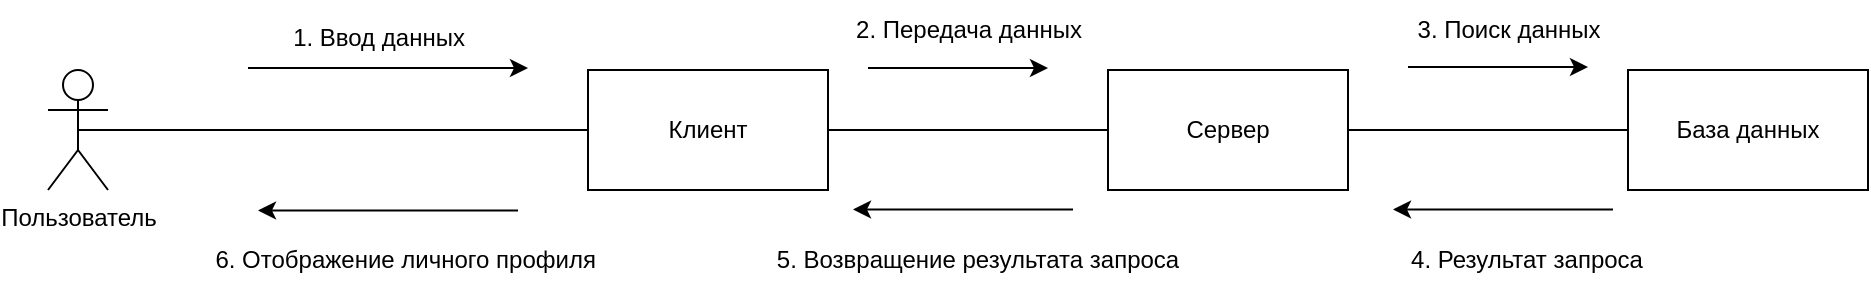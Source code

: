 <mxfile version="20.8.16" type="device"><diagram name="Страница 1" id="eoaHATbRpICppHSC8LkB"><mxGraphModel dx="1020" dy="542" grid="1" gridSize="10" guides="1" tooltips="1" connect="1" arrows="1" fold="1" page="1" pageScale="1" pageWidth="827" pageHeight="1169" math="0" shadow="0"><root><mxCell id="0"/><mxCell id="1" parent="0"/><mxCell id="q4X9f6xYOhxwPn7MP5ga-1" value="Пользователь" style="shape=umlActor;verticalLabelPosition=bottom;verticalAlign=top;html=1;outlineConnect=0;" vertex="1" parent="1"><mxGeometry x="40" y="110" width="30" height="60" as="geometry"/></mxCell><mxCell id="q4X9f6xYOhxwPn7MP5ga-2" value="" style="edgeStyle=orthogonalEdgeStyle;rounded=0;orthogonalLoop=1;jettySize=auto;html=1;endArrow=none;endFill=0;" edge="1" parent="1" source="q4X9f6xYOhxwPn7MP5ga-3" target="q4X9f6xYOhxwPn7MP5ga-10"><mxGeometry relative="1" as="geometry"><Array as="points"><mxPoint x="480" y="140"/><mxPoint x="480" y="140"/></Array></mxGeometry></mxCell><mxCell id="q4X9f6xYOhxwPn7MP5ga-3" value="Клиент" style="rounded=0;whiteSpace=wrap;html=1;" vertex="1" parent="1"><mxGeometry x="310" y="110" width="120" height="60" as="geometry"/></mxCell><mxCell id="q4X9f6xYOhxwPn7MP5ga-4" value="" style="endArrow=none;html=1;rounded=0;exitX=0.5;exitY=0.5;exitDx=0;exitDy=0;exitPerimeter=0;entryX=0;entryY=0.5;entryDx=0;entryDy=0;" edge="1" parent="1" source="q4X9f6xYOhxwPn7MP5ga-1" target="q4X9f6xYOhxwPn7MP5ga-3"><mxGeometry width="50" height="50" relative="1" as="geometry"><mxPoint x="320" y="120" as="sourcePoint"/><mxPoint x="370" y="70" as="targetPoint"/></mxGeometry></mxCell><mxCell id="q4X9f6xYOhxwPn7MP5ga-5" value="" style="endArrow=classic;html=1;rounded=0;" edge="1" parent="1"><mxGeometry width="50" height="50" relative="1" as="geometry"><mxPoint x="140" y="109" as="sourcePoint"/><mxPoint x="280" y="109" as="targetPoint"/></mxGeometry></mxCell><mxCell id="q4X9f6xYOhxwPn7MP5ga-6" value="1. Ввод данных" style="text;html=1;align=center;verticalAlign=middle;resizable=0;points=[];autosize=1;strokeColor=none;fillColor=none;" vertex="1" parent="1"><mxGeometry x="150" y="79" width="110" height="30" as="geometry"/></mxCell><mxCell id="q4X9f6xYOhxwPn7MP5ga-7" value="" style="endArrow=classic;html=1;rounded=0;" edge="1" parent="1"><mxGeometry width="50" height="50" relative="1" as="geometry"><mxPoint x="275" y="180.25" as="sourcePoint"/><mxPoint x="145" y="180.25" as="targetPoint"/></mxGeometry></mxCell><mxCell id="q4X9f6xYOhxwPn7MP5ga-8" value="6. Отображение личного профиля&amp;nbsp;" style="text;html=1;align=center;verticalAlign=middle;resizable=0;points=[];autosize=1;strokeColor=none;fillColor=none;" vertex="1" parent="1"><mxGeometry x="110" y="190.25" width="220" height="30" as="geometry"/></mxCell><mxCell id="q4X9f6xYOhxwPn7MP5ga-9" value="" style="edgeStyle=orthogonalEdgeStyle;rounded=0;orthogonalLoop=1;jettySize=auto;html=1;endArrow=none;endFill=0;" edge="1" parent="1" source="q4X9f6xYOhxwPn7MP5ga-10" target="q4X9f6xYOhxwPn7MP5ga-11"><mxGeometry relative="1" as="geometry"/></mxCell><mxCell id="q4X9f6xYOhxwPn7MP5ga-10" value="Сервер" style="whiteSpace=wrap;html=1;rounded=0;" vertex="1" parent="1"><mxGeometry x="570" y="110" width="120" height="60" as="geometry"/></mxCell><mxCell id="q4X9f6xYOhxwPn7MP5ga-11" value="База данных" style="whiteSpace=wrap;html=1;rounded=0;" vertex="1" parent="1"><mxGeometry x="830" y="110" width="120" height="60" as="geometry"/></mxCell><mxCell id="q4X9f6xYOhxwPn7MP5ga-12" value="" style="endArrow=classic;html=1;rounded=0;" edge="1" parent="1"><mxGeometry width="50" height="50" relative="1" as="geometry"><mxPoint x="450" y="109" as="sourcePoint"/><mxPoint x="540" y="109" as="targetPoint"/></mxGeometry></mxCell><mxCell id="q4X9f6xYOhxwPn7MP5ga-13" value="2. Передача данных" style="text;html=1;align=center;verticalAlign=middle;resizable=0;points=[];autosize=1;strokeColor=none;fillColor=none;" vertex="1" parent="1"><mxGeometry x="430" y="75" width="140" height="30" as="geometry"/></mxCell><mxCell id="q4X9f6xYOhxwPn7MP5ga-14" value="" style="endArrow=classic;html=1;rounded=0;" edge="1" parent="1"><mxGeometry width="50" height="50" relative="1" as="geometry"><mxPoint x="720" y="108.5" as="sourcePoint"/><mxPoint x="810" y="108.5" as="targetPoint"/></mxGeometry></mxCell><mxCell id="q4X9f6xYOhxwPn7MP5ga-15" value="3. Поиск данных" style="text;html=1;align=center;verticalAlign=middle;resizable=0;points=[];autosize=1;strokeColor=none;fillColor=none;" vertex="1" parent="1"><mxGeometry x="715" y="75" width="110" height="30" as="geometry"/></mxCell><mxCell id="q4X9f6xYOhxwPn7MP5ga-16" value="" style="endArrow=classic;html=1;rounded=0;" edge="1" parent="1"><mxGeometry width="50" height="50" relative="1" as="geometry"><mxPoint x="822.5" y="179.75" as="sourcePoint"/><mxPoint x="712.5" y="179.75" as="targetPoint"/></mxGeometry></mxCell><mxCell id="q4X9f6xYOhxwPn7MP5ga-17" value="4. Результат запроса" style="text;html=1;strokeColor=none;fillColor=none;align=center;verticalAlign=middle;whiteSpace=wrap;rounded=0;" vertex="1" parent="1"><mxGeometry x="717.5" y="190.25" width="122.5" height="30" as="geometry"/></mxCell><mxCell id="q4X9f6xYOhxwPn7MP5ga-18" value="" style="endArrow=classic;html=1;rounded=0;" edge="1" parent="1"><mxGeometry width="50" height="50" relative="1" as="geometry"><mxPoint x="552.5" y="179.75" as="sourcePoint"/><mxPoint x="442.5" y="179.75" as="targetPoint"/></mxGeometry></mxCell><mxCell id="q4X9f6xYOhxwPn7MP5ga-19" value="5. Возвращение результата запроса" style="text;html=1;strokeColor=none;fillColor=none;align=center;verticalAlign=middle;whiteSpace=wrap;rounded=0;" vertex="1" parent="1"><mxGeometry x="400" y="190.25" width="210" height="30" as="geometry"/></mxCell></root></mxGraphModel></diagram></mxfile>